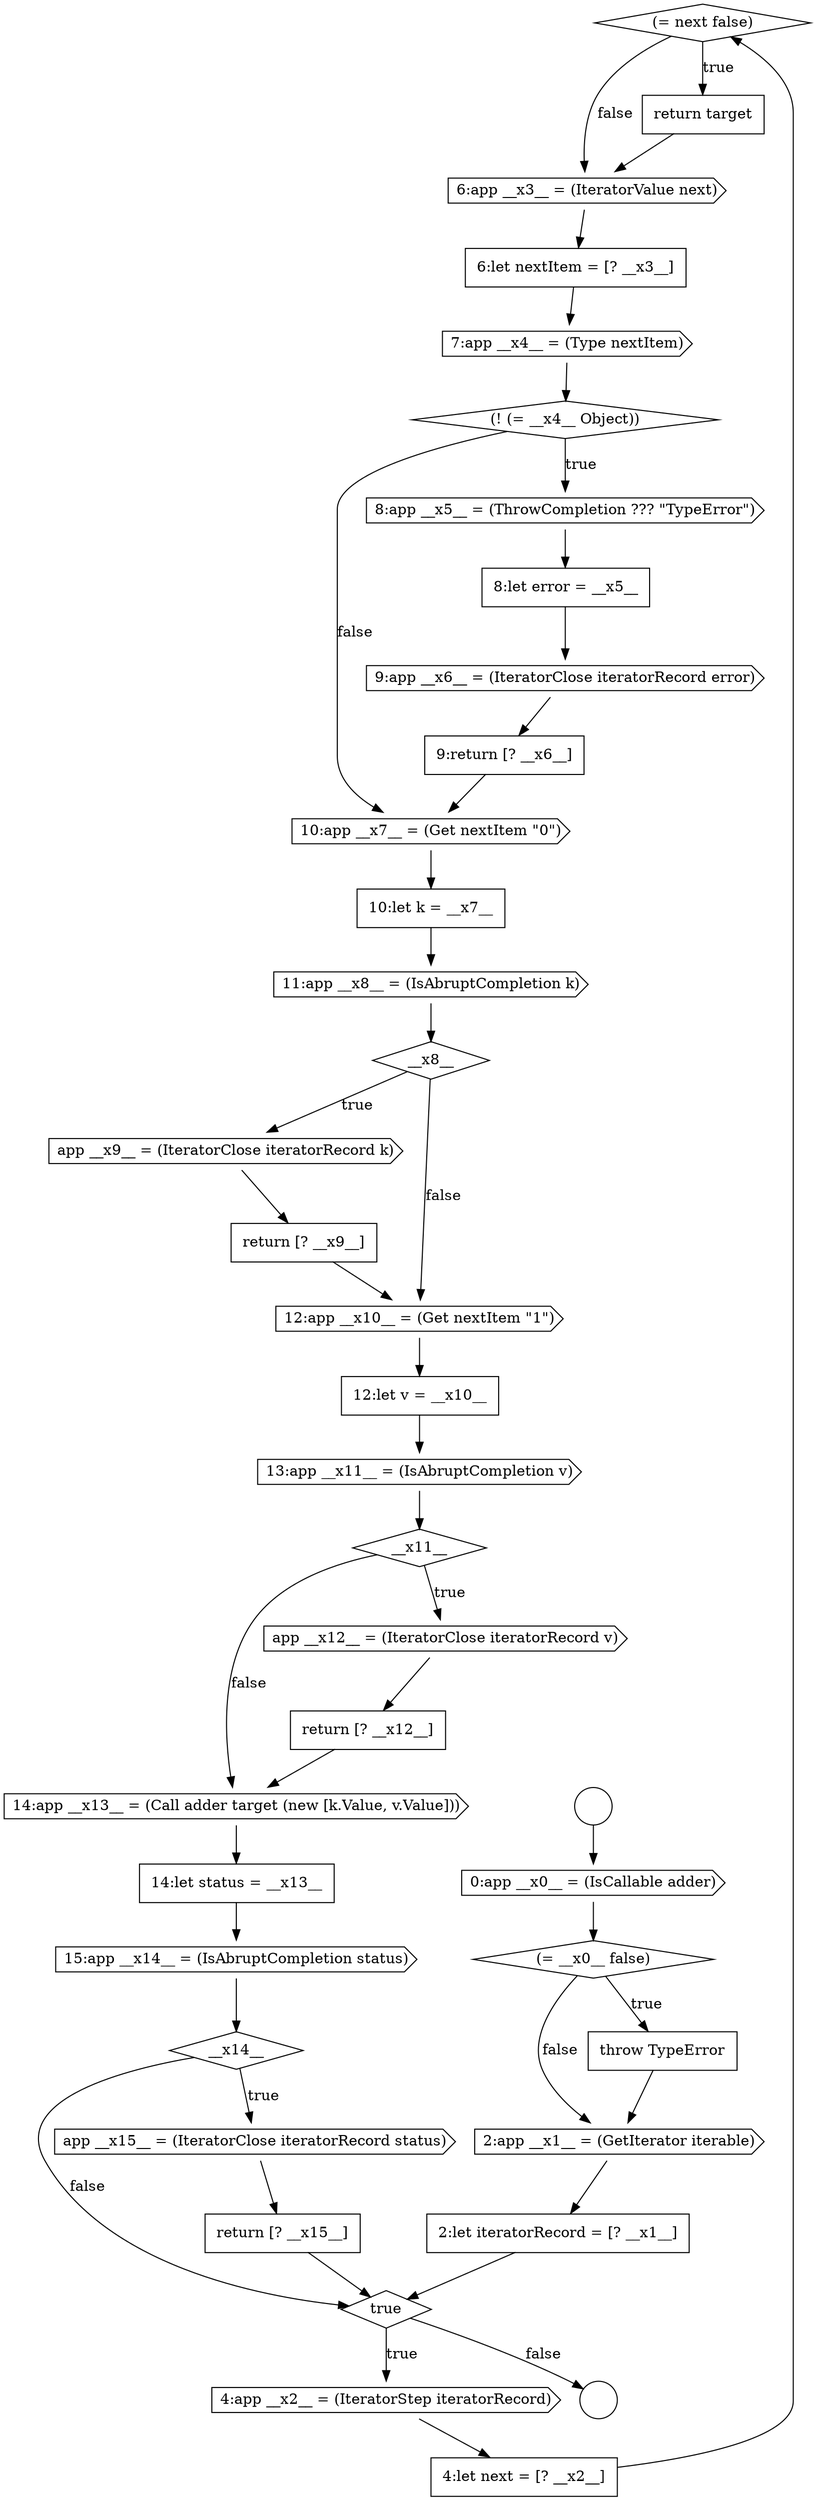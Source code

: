 digraph {
  node16808 [shape=diamond, label=<<font color="black">(= next false)</font>> color="black" fillcolor="white" style=filled]
  node16830 [shape=cds, label=<<font color="black">14:app __x13__ = (Call adder target (new [k.Value, v.Value]))</font>> color="black" fillcolor="white" style=filled]
  node16809 [shape=none, margin=0, label=<<font color="black">
    <table border="0" cellborder="1" cellspacing="0" cellpadding="10">
      <tr><td align="left">return target</td></tr>
    </table>
  </font>> color="black" fillcolor="white" style=filled]
  node16798 [shape=circle label=" " color="black" fillcolor="white" style=filled]
  node16826 [shape=cds, label=<<font color="black">13:app __x11__ = (IsAbruptCompletion v)</font>> color="black" fillcolor="white" style=filled]
  node16829 [shape=none, margin=0, label=<<font color="black">
    <table border="0" cellborder="1" cellspacing="0" cellpadding="10">
      <tr><td align="left">return [? __x12__]</td></tr>
    </table>
  </font>> color="black" fillcolor="white" style=filled]
  node16801 [shape=diamond, label=<<font color="black">(= __x0__ false)</font>> color="black" fillcolor="white" style=filled]
  node16822 [shape=cds, label=<<font color="black">app __x9__ = (IteratorClose iteratorRecord k)</font>> color="black" fillcolor="white" style=filled]
  node16823 [shape=none, margin=0, label=<<font color="black">
    <table border="0" cellborder="1" cellspacing="0" cellpadding="10">
      <tr><td align="left">return [? __x9__]</td></tr>
    </table>
  </font>> color="black" fillcolor="white" style=filled]
  node16828 [shape=cds, label=<<font color="black">app __x12__ = (IteratorClose iteratorRecord v)</font>> color="black" fillcolor="white" style=filled]
  node16811 [shape=none, margin=0, label=<<font color="black">
    <table border="0" cellborder="1" cellspacing="0" cellpadding="10">
      <tr><td align="left">6:let nextItem = [? __x3__]</td></tr>
    </table>
  </font>> color="black" fillcolor="white" style=filled]
  node16824 [shape=cds, label=<<font color="black">12:app __x10__ = (Get nextItem &quot;1&quot;)</font>> color="black" fillcolor="white" style=filled]
  node16803 [shape=cds, label=<<font color="black">2:app __x1__ = (GetIterator iterable)</font>> color="black" fillcolor="white" style=filled]
  node16817 [shape=none, margin=0, label=<<font color="black">
    <table border="0" cellborder="1" cellspacing="0" cellpadding="10">
      <tr><td align="left">9:return [? __x6__]</td></tr>
    </table>
  </font>> color="black" fillcolor="white" style=filled]
  node16804 [shape=none, margin=0, label=<<font color="black">
    <table border="0" cellborder="1" cellspacing="0" cellpadding="10">
      <tr><td align="left">2:let iteratorRecord = [? __x1__]</td></tr>
    </table>
  </font>> color="black" fillcolor="white" style=filled]
  node16816 [shape=cds, label=<<font color="black">9:app __x6__ = (IteratorClose iteratorRecord error)</font>> color="black" fillcolor="white" style=filled]
  node16821 [shape=diamond, label=<<font color="black">__x8__</font>> color="black" fillcolor="white" style=filled]
  node16818 [shape=cds, label=<<font color="black">10:app __x7__ = (Get nextItem &quot;0&quot;)</font>> color="black" fillcolor="white" style=filled]
  node16800 [shape=cds, label=<<font color="black">0:app __x0__ = (IsCallable adder)</font>> color="black" fillcolor="white" style=filled]
  node16833 [shape=diamond, label=<<font color="black">__x14__</font>> color="black" fillcolor="white" style=filled]
  node16805 [shape=diamond, label=<<font color="black">true</font>> color="black" fillcolor="white" style=filled]
  node16815 [shape=none, margin=0, label=<<font color="black">
    <table border="0" cellborder="1" cellspacing="0" cellpadding="10">
      <tr><td align="left">8:let error = __x5__</td></tr>
    </table>
  </font>> color="black" fillcolor="white" style=filled]
  node16832 [shape=cds, label=<<font color="black">15:app __x14__ = (IsAbruptCompletion status)</font>> color="black" fillcolor="white" style=filled]
  node16812 [shape=cds, label=<<font color="black">7:app __x4__ = (Type nextItem)</font>> color="black" fillcolor="white" style=filled]
  node16825 [shape=none, margin=0, label=<<font color="black">
    <table border="0" cellborder="1" cellspacing="0" cellpadding="10">
      <tr><td align="left">12:let v = __x10__</td></tr>
    </table>
  </font>> color="black" fillcolor="white" style=filled]
  node16819 [shape=none, margin=0, label=<<font color="black">
    <table border="0" cellborder="1" cellspacing="0" cellpadding="10">
      <tr><td align="left">10:let k = __x7__</td></tr>
    </table>
  </font>> color="black" fillcolor="white" style=filled]
  node16834 [shape=cds, label=<<font color="black">app __x15__ = (IteratorClose iteratorRecord status)</font>> color="black" fillcolor="white" style=filled]
  node16799 [shape=circle label=" " color="black" fillcolor="white" style=filled]
  node16802 [shape=none, margin=0, label=<<font color="black">
    <table border="0" cellborder="1" cellspacing="0" cellpadding="10">
      <tr><td align="left">throw TypeError</td></tr>
    </table>
  </font>> color="black" fillcolor="white" style=filled]
  node16806 [shape=cds, label=<<font color="black">4:app __x2__ = (IteratorStep iteratorRecord)</font>> color="black" fillcolor="white" style=filled]
  node16831 [shape=none, margin=0, label=<<font color="black">
    <table border="0" cellborder="1" cellspacing="0" cellpadding="10">
      <tr><td align="left">14:let status = __x13__</td></tr>
    </table>
  </font>> color="black" fillcolor="white" style=filled]
  node16807 [shape=none, margin=0, label=<<font color="black">
    <table border="0" cellborder="1" cellspacing="0" cellpadding="10">
      <tr><td align="left">4:let next = [? __x2__]</td></tr>
    </table>
  </font>> color="black" fillcolor="white" style=filled]
  node16814 [shape=cds, label=<<font color="black">8:app __x5__ = (ThrowCompletion ??? &quot;TypeError&quot;)</font>> color="black" fillcolor="white" style=filled]
  node16820 [shape=cds, label=<<font color="black">11:app __x8__ = (IsAbruptCompletion k)</font>> color="black" fillcolor="white" style=filled]
  node16835 [shape=none, margin=0, label=<<font color="black">
    <table border="0" cellborder="1" cellspacing="0" cellpadding="10">
      <tr><td align="left">return [? __x15__]</td></tr>
    </table>
  </font>> color="black" fillcolor="white" style=filled]
  node16813 [shape=diamond, label=<<font color="black">(! (= __x4__ Object))</font>> color="black" fillcolor="white" style=filled]
  node16810 [shape=cds, label=<<font color="black">6:app __x3__ = (IteratorValue next)</font>> color="black" fillcolor="white" style=filled]
  node16827 [shape=diamond, label=<<font color="black">__x11__</font>> color="black" fillcolor="white" style=filled]
  node16809 -> node16810 [ color="black"]
  node16818 -> node16819 [ color="black"]
  node16821 -> node16822 [label=<<font color="black">true</font>> color="black"]
  node16821 -> node16824 [label=<<font color="black">false</font>> color="black"]
  node16801 -> node16802 [label=<<font color="black">true</font>> color="black"]
  node16801 -> node16803 [label=<<font color="black">false</font>> color="black"]
  node16802 -> node16803 [ color="black"]
  node16827 -> node16828 [label=<<font color="black">true</font>> color="black"]
  node16827 -> node16830 [label=<<font color="black">false</font>> color="black"]
  node16803 -> node16804 [ color="black"]
  node16825 -> node16826 [ color="black"]
  node16810 -> node16811 [ color="black"]
  node16806 -> node16807 [ color="black"]
  node16812 -> node16813 [ color="black"]
  node16811 -> node16812 [ color="black"]
  node16800 -> node16801 [ color="black"]
  node16816 -> node16817 [ color="black"]
  node16829 -> node16830 [ color="black"]
  node16826 -> node16827 [ color="black"]
  node16823 -> node16824 [ color="black"]
  node16833 -> node16834 [label=<<font color="black">true</font>> color="black"]
  node16833 -> node16805 [label=<<font color="black">false</font>> color="black"]
  node16815 -> node16816 [ color="black"]
  node16798 -> node16800 [ color="black"]
  node16832 -> node16833 [ color="black"]
  node16828 -> node16829 [ color="black"]
  node16824 -> node16825 [ color="black"]
  node16817 -> node16818 [ color="black"]
  node16834 -> node16835 [ color="black"]
  node16822 -> node16823 [ color="black"]
  node16830 -> node16831 [ color="black"]
  node16820 -> node16821 [ color="black"]
  node16807 -> node16808 [ color="black"]
  node16819 -> node16820 [ color="black"]
  node16805 -> node16806 [label=<<font color="black">true</font>> color="black"]
  node16805 -> node16799 [label=<<font color="black">false</font>> color="black"]
  node16814 -> node16815 [ color="black"]
  node16804 -> node16805 [ color="black"]
  node16813 -> node16814 [label=<<font color="black">true</font>> color="black"]
  node16813 -> node16818 [label=<<font color="black">false</font>> color="black"]
  node16831 -> node16832 [ color="black"]
  node16835 -> node16805 [ color="black"]
  node16808 -> node16809 [label=<<font color="black">true</font>> color="black"]
  node16808 -> node16810 [label=<<font color="black">false</font>> color="black"]
}
